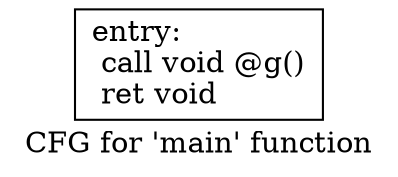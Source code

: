 digraph "CFG for 'main' function" {
	label="CFG for 'main' function";

	Node0x22399b0 [shape=record,label="{entry:\l  call void @g()\l  ret void\l}"];
}

